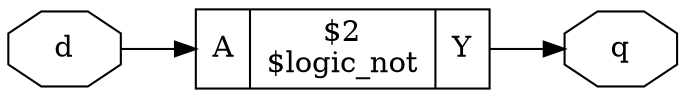 digraph "alwcomb" {
rankdir="LR";
remincross=true;
n2 [ shape=octagon, label="d", color="black", fontcolor="black" ];
n3 [ shape=octagon, label="q", color="black", fontcolor="black" ];
c6 [ shape=record, label="{{<p4> A}|$2\n$logic_not|{<p5> Y}}" ];
n2:e -> c6:p4:w [color="black", label=""];
c6:p5:e -> n3:w [color="black", label=""];
}
